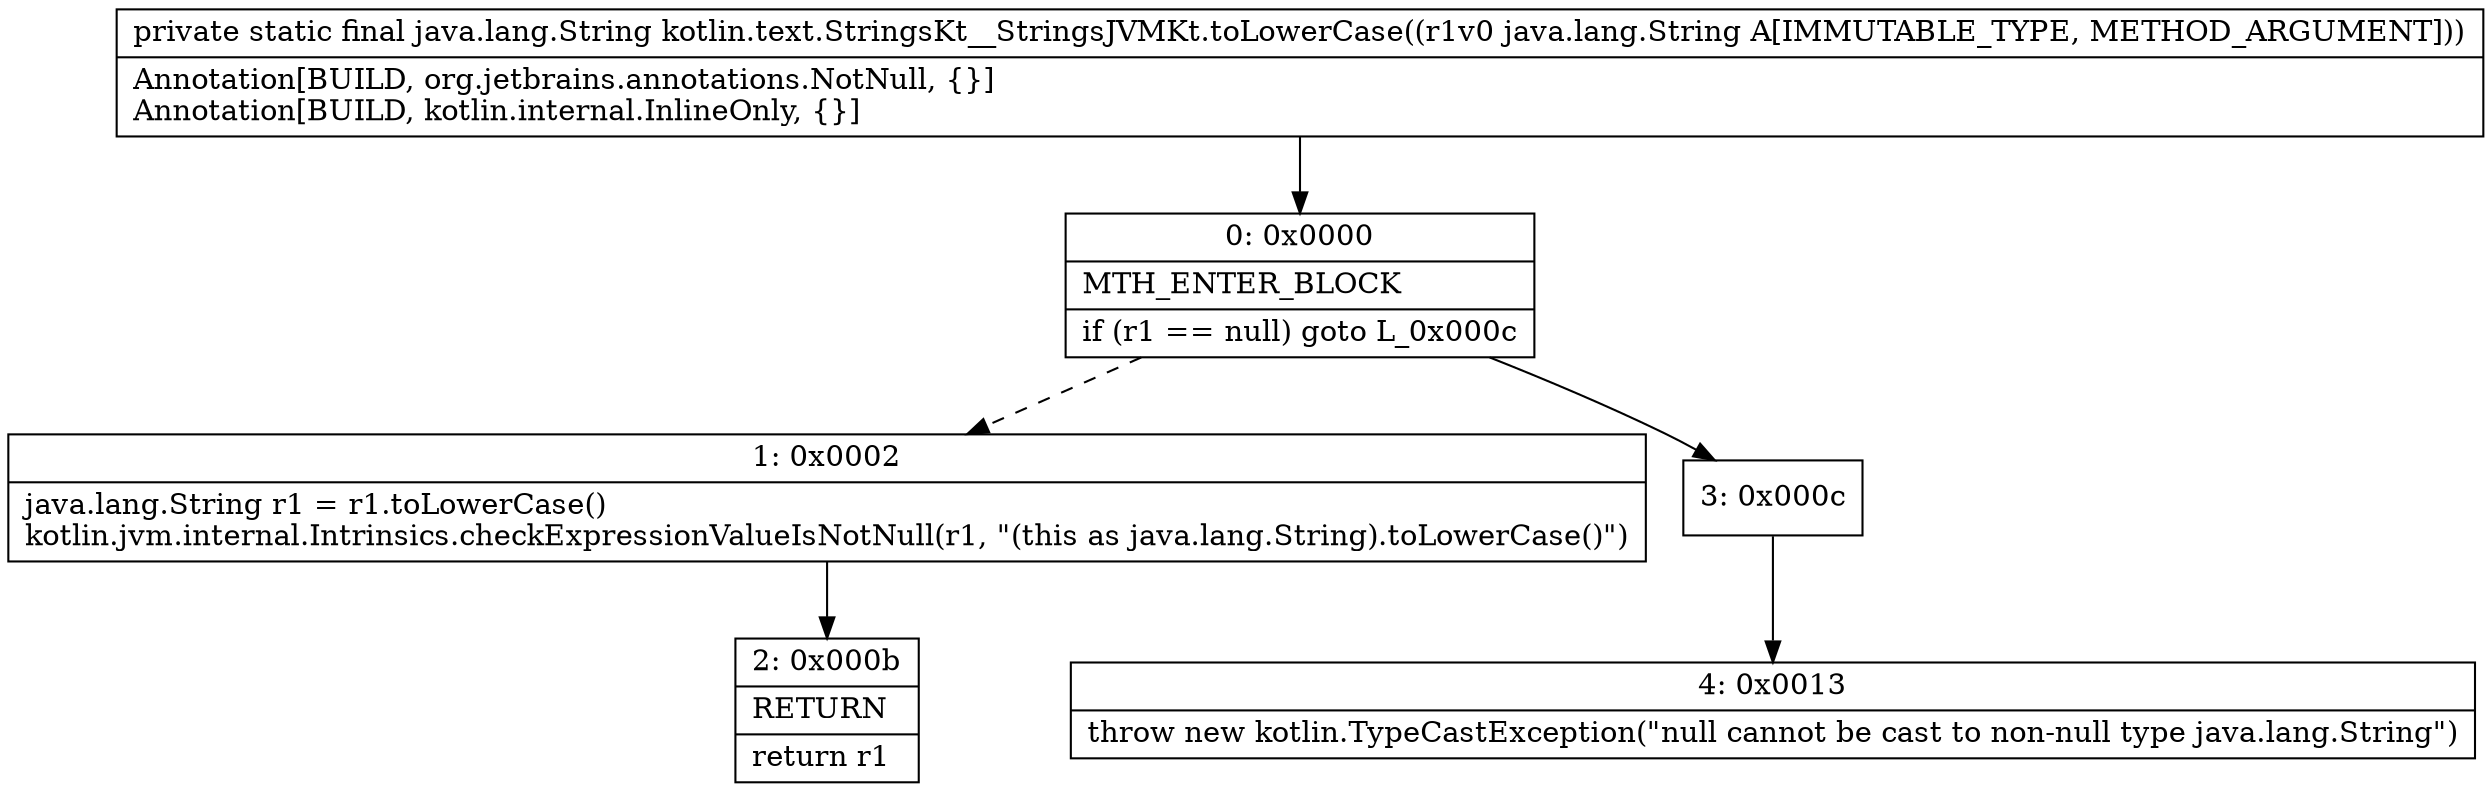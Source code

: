 digraph "CFG forkotlin.text.StringsKt__StringsJVMKt.toLowerCase(Ljava\/lang\/String;)Ljava\/lang\/String;" {
Node_0 [shape=record,label="{0\:\ 0x0000|MTH_ENTER_BLOCK\l|if (r1 == null) goto L_0x000c\l}"];
Node_1 [shape=record,label="{1\:\ 0x0002|java.lang.String r1 = r1.toLowerCase()\lkotlin.jvm.internal.Intrinsics.checkExpressionValueIsNotNull(r1, \"(this as java.lang.String).toLowerCase()\")\l}"];
Node_2 [shape=record,label="{2\:\ 0x000b|RETURN\l|return r1\l}"];
Node_3 [shape=record,label="{3\:\ 0x000c}"];
Node_4 [shape=record,label="{4\:\ 0x0013|throw new kotlin.TypeCastException(\"null cannot be cast to non\-null type java.lang.String\")\l}"];
MethodNode[shape=record,label="{private static final java.lang.String kotlin.text.StringsKt__StringsJVMKt.toLowerCase((r1v0 java.lang.String A[IMMUTABLE_TYPE, METHOD_ARGUMENT]))  | Annotation[BUILD, org.jetbrains.annotations.NotNull, \{\}]\lAnnotation[BUILD, kotlin.internal.InlineOnly, \{\}]\l}"];
MethodNode -> Node_0;
Node_0 -> Node_1[style=dashed];
Node_0 -> Node_3;
Node_1 -> Node_2;
Node_3 -> Node_4;
}

